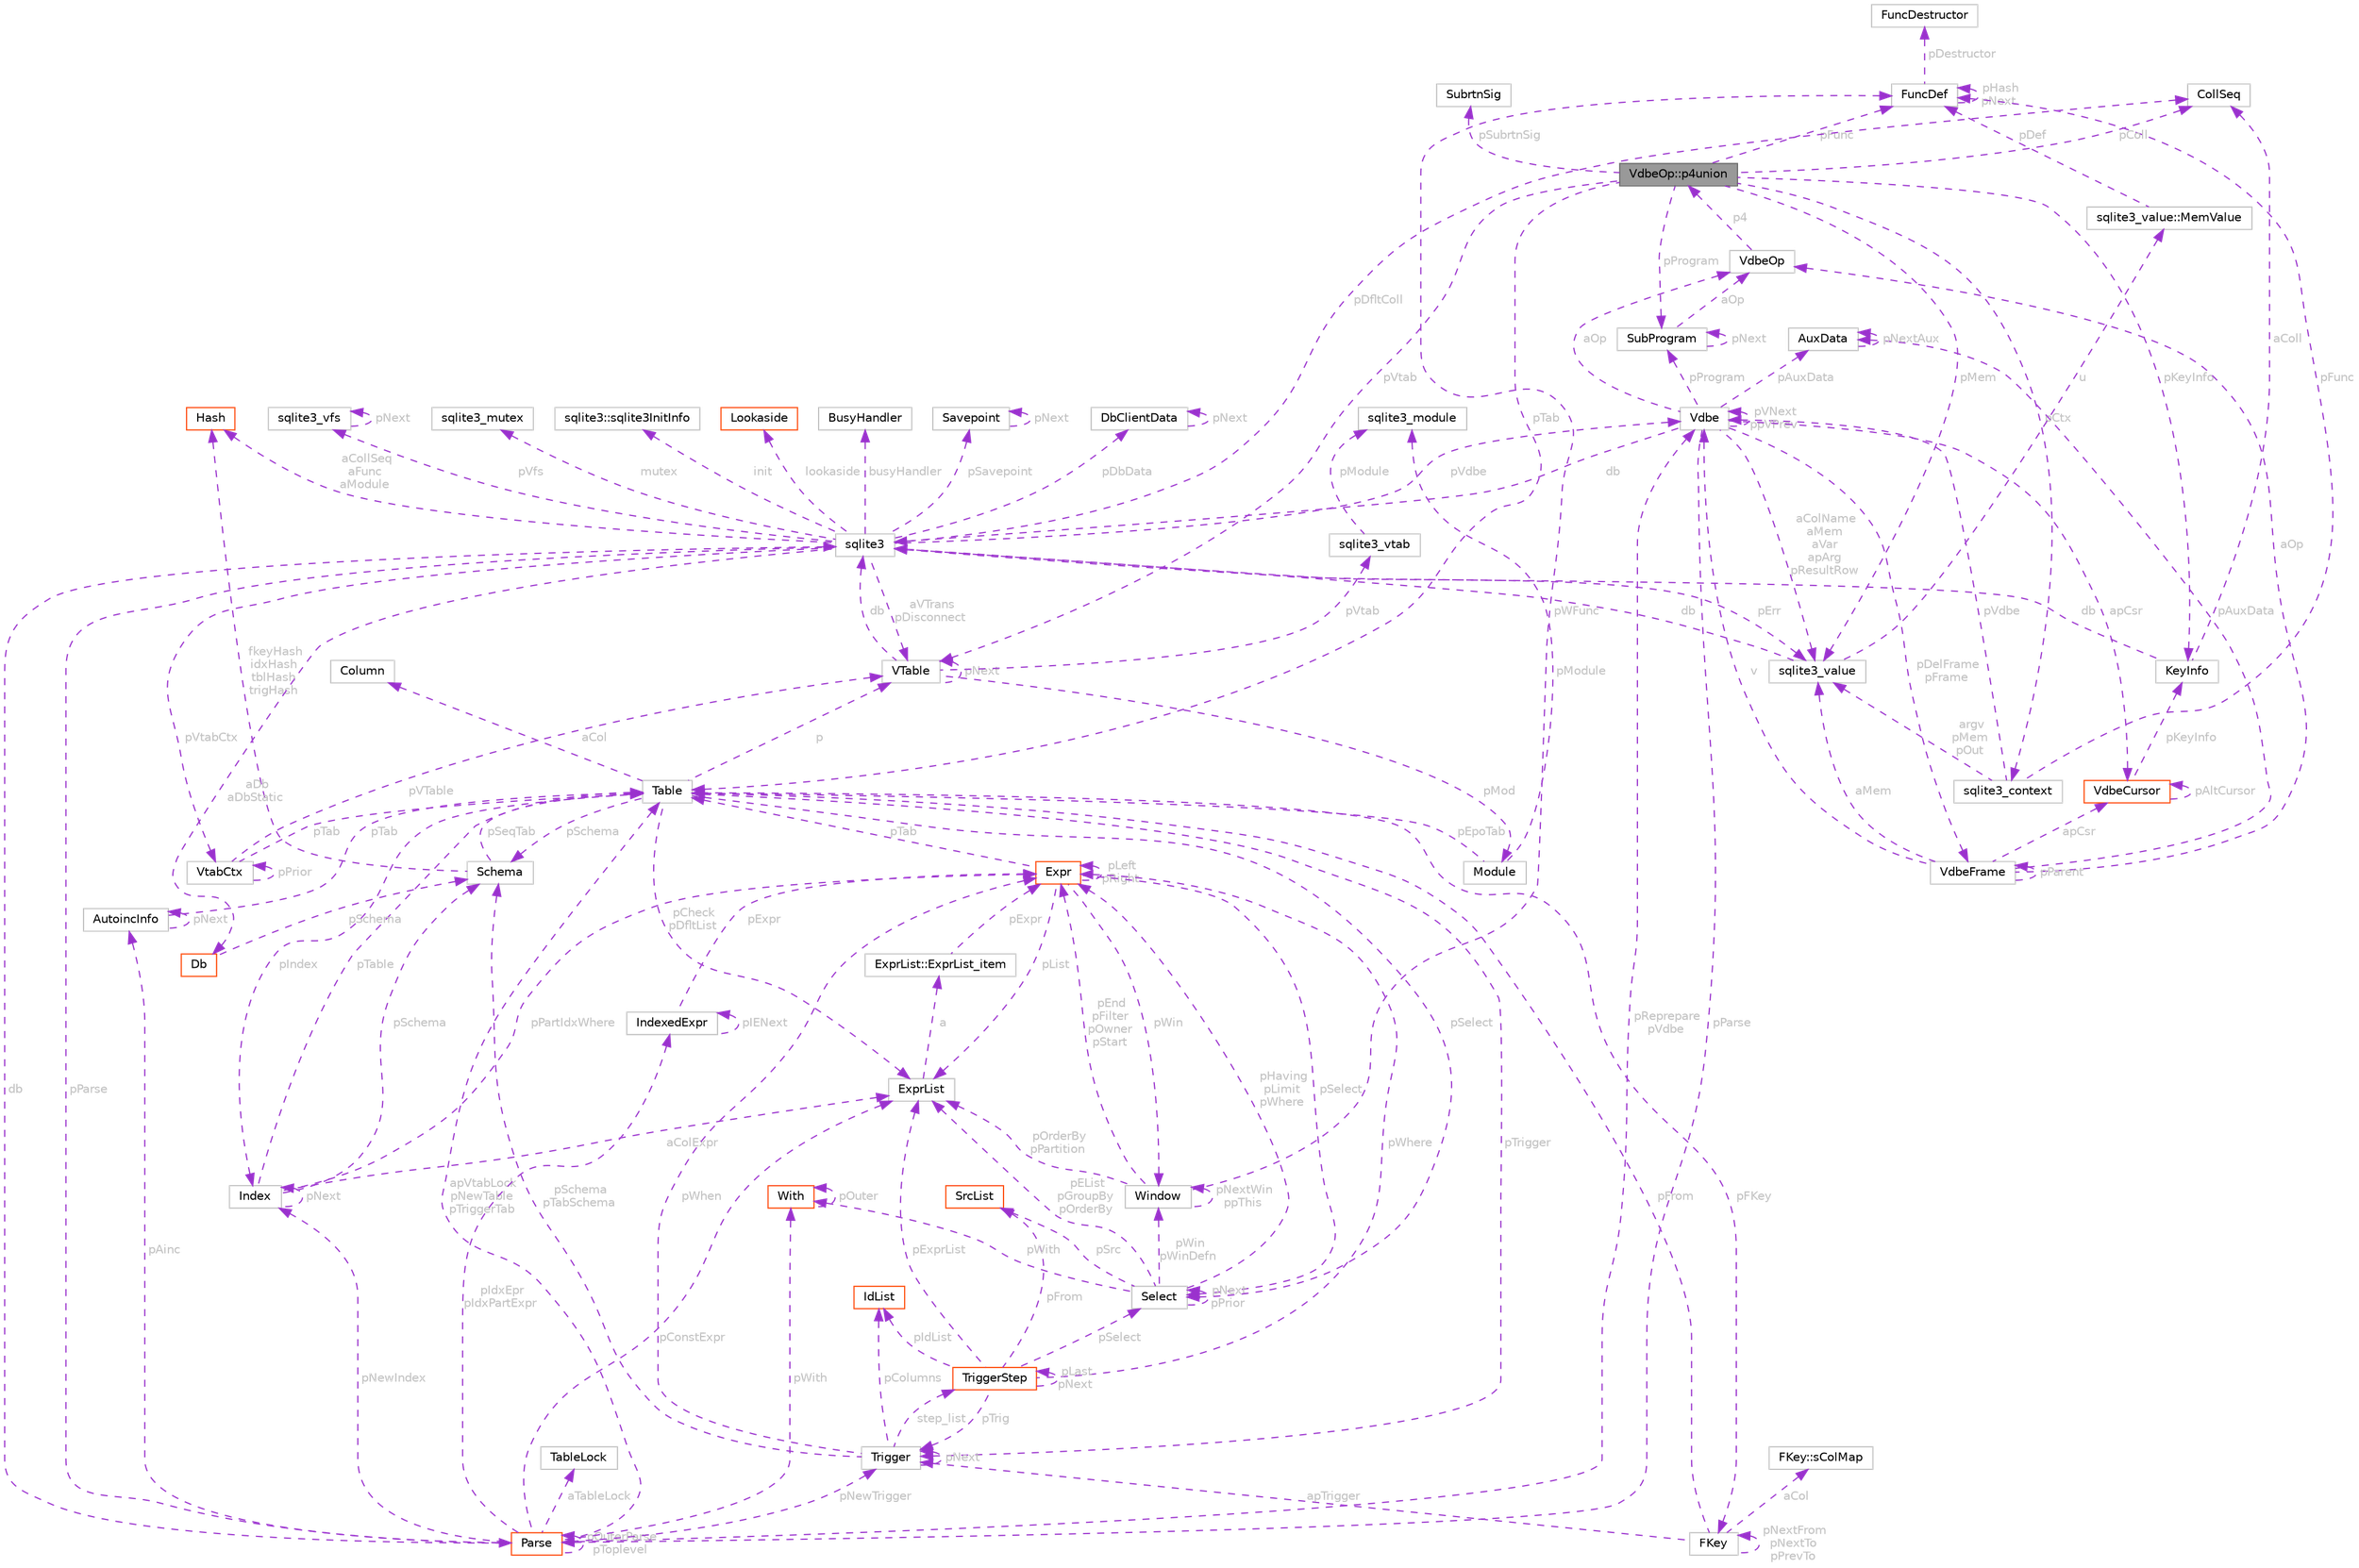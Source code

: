 digraph "VdbeOp::p4union"
{
 // LATEX_PDF_SIZE
  bgcolor="transparent";
  edge [fontname=Helvetica,fontsize=10,labelfontname=Helvetica,labelfontsize=10];
  node [fontname=Helvetica,fontsize=10,shape=box,height=0.2,width=0.4];
  Node1 [id="Node000001",label="VdbeOp::p4union",height=0.2,width=0.4,color="gray40", fillcolor="grey60", style="filled", fontcolor="black",tooltip=" "];
  Node2 -> Node1 [id="edge1_Node000001_Node000002",dir="back",color="darkorchid3",style="dashed",tooltip=" ",label=" pFunc",fontcolor="grey" ];
  Node2 [id="Node000002",label="FuncDef",height=0.2,width=0.4,color="grey75", fillcolor="white", style="filled",URL="$structFuncDef.html",tooltip=" "];
  Node2 -> Node2 [id="edge2_Node000002_Node000002",dir="back",color="darkorchid3",style="dashed",tooltip=" ",label=" pHash\npNext",fontcolor="grey" ];
  Node3 -> Node2 [id="edge3_Node000002_Node000003",dir="back",color="darkorchid3",style="dashed",tooltip=" ",label=" pDestructor",fontcolor="grey" ];
  Node3 [id="Node000003",label="FuncDestructor",height=0.2,width=0.4,color="grey75", fillcolor="white", style="filled",URL="$structFuncDestructor.html",tooltip=" "];
  Node4 -> Node1 [id="edge4_Node000001_Node000004",dir="back",color="darkorchid3",style="dashed",tooltip=" ",label=" pCtx",fontcolor="grey" ];
  Node4 [id="Node000004",label="sqlite3_context",height=0.2,width=0.4,color="grey75", fillcolor="white", style="filled",URL="$structsqlite3__context.html",tooltip=" "];
  Node5 -> Node4 [id="edge5_Node000004_Node000005",dir="back",color="darkorchid3",style="dashed",tooltip=" ",label=" argv\npMem\npOut",fontcolor="grey" ];
  Node5 [id="Node000005",label="sqlite3_value",height=0.2,width=0.4,color="grey75", fillcolor="white", style="filled",URL="$structsqlite3__value.html",tooltip=" "];
  Node6 -> Node5 [id="edge6_Node000005_Node000006",dir="back",color="darkorchid3",style="dashed",tooltip=" ",label=" u",fontcolor="grey" ];
  Node6 [id="Node000006",label="sqlite3_value::MemValue",height=0.2,width=0.4,color="grey75", fillcolor="white", style="filled",URL="$unionsqlite3__value_1_1MemValue.html",tooltip=" "];
  Node2 -> Node6 [id="edge7_Node000006_Node000002",dir="back",color="darkorchid3",style="dashed",tooltip=" ",label=" pDef",fontcolor="grey" ];
  Node7 -> Node5 [id="edge8_Node000005_Node000007",dir="back",color="darkorchid3",style="dashed",tooltip=" ",label=" db",fontcolor="grey" ];
  Node7 [id="Node000007",label="sqlite3",height=0.2,width=0.4,color="grey75", fillcolor="white", style="filled",URL="$structsqlite3.html",tooltip=" "];
  Node8 -> Node7 [id="edge9_Node000007_Node000008",dir="back",color="darkorchid3",style="dashed",tooltip=" ",label=" pVfs",fontcolor="grey" ];
  Node8 [id="Node000008",label="sqlite3_vfs",height=0.2,width=0.4,color="grey75", fillcolor="white", style="filled",URL="$structsqlite3__vfs.html",tooltip=" "];
  Node8 -> Node8 [id="edge10_Node000008_Node000008",dir="back",color="darkorchid3",style="dashed",tooltip=" ",label=" pNext",fontcolor="grey" ];
  Node9 -> Node7 [id="edge11_Node000007_Node000009",dir="back",color="darkorchid3",style="dashed",tooltip=" ",label=" pVdbe",fontcolor="grey" ];
  Node9 [id="Node000009",label="Vdbe",height=0.2,width=0.4,color="grey75", fillcolor="white", style="filled",URL="$structVdbe.html",tooltip=" "];
  Node7 -> Node9 [id="edge12_Node000009_Node000007",dir="back",color="darkorchid3",style="dashed",tooltip=" ",label=" db",fontcolor="grey" ];
  Node9 -> Node9 [id="edge13_Node000009_Node000009",dir="back",color="darkorchid3",style="dashed",tooltip=" ",label=" pVNext\nppVPrev",fontcolor="grey" ];
  Node10 -> Node9 [id="edge14_Node000009_Node000010",dir="back",color="darkorchid3",style="dashed",tooltip=" ",label=" pParse",fontcolor="grey" ];
  Node10 [id="Node000010",label="Parse",height=0.2,width=0.4,color="orangered", fillcolor="white", style="filled",URL="$structParse.html",tooltip=" "];
  Node7 -> Node10 [id="edge15_Node000010_Node000007",dir="back",color="darkorchid3",style="dashed",tooltip=" ",label=" db",fontcolor="grey" ];
  Node9 -> Node10 [id="edge16_Node000010_Node000009",dir="back",color="darkorchid3",style="dashed",tooltip=" ",label=" pReprepare\npVdbe",fontcolor="grey" ];
  Node11 -> Node10 [id="edge17_Node000010_Node000011",dir="back",color="darkorchid3",style="dashed",tooltip=" ",label=" pConstExpr",fontcolor="grey" ];
  Node11 [id="Node000011",label="ExprList",height=0.2,width=0.4,color="grey75", fillcolor="white", style="filled",URL="$structExprList.html",tooltip=" "];
  Node12 -> Node11 [id="edge18_Node000011_Node000012",dir="back",color="darkorchid3",style="dashed",tooltip=" ",label=" a",fontcolor="grey" ];
  Node12 [id="Node000012",label="ExprList::ExprList_item",height=0.2,width=0.4,color="grey75", fillcolor="white", style="filled",URL="$structExprList_1_1ExprList__item.html",tooltip=" "];
  Node13 -> Node12 [id="edge19_Node000012_Node000013",dir="back",color="darkorchid3",style="dashed",tooltip=" ",label=" pExpr",fontcolor="grey" ];
  Node13 [id="Node000013",label="Expr",height=0.2,width=0.4,color="orangered", fillcolor="white", style="filled",URL="$structExpr.html",tooltip=" "];
  Node13 -> Node13 [id="edge20_Node000013_Node000013",dir="back",color="darkorchid3",style="dashed",tooltip=" ",label=" pLeft\npRight",fontcolor="grey" ];
  Node11 -> Node13 [id="edge21_Node000013_Node000011",dir="back",color="darkorchid3",style="dashed",tooltip=" ",label=" pList",fontcolor="grey" ];
  Node14 -> Node13 [id="edge22_Node000013_Node000014",dir="back",color="darkorchid3",style="dashed",tooltip=" ",label=" pSelect",fontcolor="grey" ];
  Node14 [id="Node000014",label="Select",height=0.2,width=0.4,color="grey75", fillcolor="white", style="filled",URL="$structSelect.html",tooltip=" "];
  Node11 -> Node14 [id="edge23_Node000014_Node000011",dir="back",color="darkorchid3",style="dashed",tooltip=" ",label=" pEList\npGroupBy\npOrderBy",fontcolor="grey" ];
  Node15 -> Node14 [id="edge24_Node000014_Node000015",dir="back",color="darkorchid3",style="dashed",tooltip=" ",label=" pSrc",fontcolor="grey" ];
  Node15 [id="Node000015",label="SrcList",height=0.2,width=0.4,color="orangered", fillcolor="white", style="filled",URL="$structSrcList.html",tooltip=" "];
  Node13 -> Node14 [id="edge25_Node000014_Node000013",dir="back",color="darkorchid3",style="dashed",tooltip=" ",label=" pHaving\npLimit\npWhere",fontcolor="grey" ];
  Node14 -> Node14 [id="edge26_Node000014_Node000014",dir="back",color="darkorchid3",style="dashed",tooltip=" ",label=" pNext\npPrior",fontcolor="grey" ];
  Node37 -> Node14 [id="edge27_Node000014_Node000037",dir="back",color="darkorchid3",style="dashed",tooltip=" ",label=" pWith",fontcolor="grey" ];
  Node37 [id="Node000037",label="With",height=0.2,width=0.4,color="orangered", fillcolor="white", style="filled",URL="$structWith.html",tooltip=" "];
  Node37 -> Node37 [id="edge28_Node000037_Node000037",dir="back",color="darkorchid3",style="dashed",tooltip=" ",label=" pOuter",fontcolor="grey" ];
  Node39 -> Node14 [id="edge29_Node000014_Node000039",dir="back",color="darkorchid3",style="dashed",tooltip=" ",label=" pWin\npWinDefn",fontcolor="grey" ];
  Node39 [id="Node000039",label="Window",height=0.2,width=0.4,color="grey75", fillcolor="white", style="filled",URL="$structWindow.html",tooltip=" "];
  Node11 -> Node39 [id="edge30_Node000039_Node000011",dir="back",color="darkorchid3",style="dashed",tooltip=" ",label=" pOrderBy\npPartition",fontcolor="grey" ];
  Node13 -> Node39 [id="edge31_Node000039_Node000013",dir="back",color="darkorchid3",style="dashed",tooltip=" ",label=" pEnd\npFilter\npOwner\npStart",fontcolor="grey" ];
  Node39 -> Node39 [id="edge32_Node000039_Node000039",dir="back",color="darkorchid3",style="dashed",tooltip=" ",label=" pNextWin\nppThis",fontcolor="grey" ];
  Node2 -> Node39 [id="edge33_Node000039_Node000002",dir="back",color="darkorchid3",style="dashed",tooltip=" ",label=" pWFunc",fontcolor="grey" ];
  Node17 -> Node13 [id="edge34_Node000013_Node000017",dir="back",color="darkorchid3",style="dashed",tooltip=" ",label=" pTab",fontcolor="grey" ];
  Node17 [id="Node000017",label="Table",height=0.2,width=0.4,color="grey75", fillcolor="white", style="filled",URL="$structTable.html",tooltip=" "];
  Node18 -> Node17 [id="edge35_Node000017_Node000018",dir="back",color="darkorchid3",style="dashed",tooltip=" ",label=" aCol",fontcolor="grey" ];
  Node18 [id="Node000018",label="Column",height=0.2,width=0.4,color="grey75", fillcolor="white", style="filled",URL="$structColumn.html",tooltip=" "];
  Node19 -> Node17 [id="edge36_Node000017_Node000019",dir="back",color="darkorchid3",style="dashed",tooltip=" ",label=" pIndex",fontcolor="grey" ];
  Node19 [id="Node000019",label="Index",height=0.2,width=0.4,color="grey75", fillcolor="white", style="filled",URL="$structIndex.html",tooltip=" "];
  Node17 -> Node19 [id="edge37_Node000019_Node000017",dir="back",color="darkorchid3",style="dashed",tooltip=" ",label=" pTable",fontcolor="grey" ];
  Node19 -> Node19 [id="edge38_Node000019_Node000019",dir="back",color="darkorchid3",style="dashed",tooltip=" ",label=" pNext",fontcolor="grey" ];
  Node20 -> Node19 [id="edge39_Node000019_Node000020",dir="back",color="darkorchid3",style="dashed",tooltip=" ",label=" pSchema",fontcolor="grey" ];
  Node20 [id="Node000020",label="Schema",height=0.2,width=0.4,color="grey75", fillcolor="white", style="filled",URL="$structSchema.html",tooltip=" "];
  Node21 -> Node20 [id="edge40_Node000020_Node000021",dir="back",color="darkorchid3",style="dashed",tooltip=" ",label=" fkeyHash\nidxHash\ntblHash\ntrigHash",fontcolor="grey" ];
  Node21 [id="Node000021",label="Hash",height=0.2,width=0.4,color="orangered", fillcolor="white", style="filled",URL="$structHash.html",tooltip=" "];
  Node17 -> Node20 [id="edge41_Node000020_Node000017",dir="back",color="darkorchid3",style="dashed",tooltip=" ",label=" pSeqTab",fontcolor="grey" ];
  Node13 -> Node19 [id="edge42_Node000019_Node000013",dir="back",color="darkorchid3",style="dashed",tooltip=" ",label=" pPartIdxWhere",fontcolor="grey" ];
  Node11 -> Node19 [id="edge43_Node000019_Node000011",dir="back",color="darkorchid3",style="dashed",tooltip=" ",label=" aColExpr",fontcolor="grey" ];
  Node11 -> Node17 [id="edge44_Node000017_Node000011",dir="back",color="darkorchid3",style="dashed",tooltip=" ",label=" pCheck\npDfltList",fontcolor="grey" ];
  Node24 -> Node17 [id="edge45_Node000017_Node000024",dir="back",color="darkorchid3",style="dashed",tooltip=" ",label=" pFKey",fontcolor="grey" ];
  Node24 [id="Node000024",label="FKey",height=0.2,width=0.4,color="grey75", fillcolor="white", style="filled",URL="$structFKey.html",tooltip=" "];
  Node17 -> Node24 [id="edge46_Node000024_Node000017",dir="back",color="darkorchid3",style="dashed",tooltip=" ",label=" pFrom",fontcolor="grey" ];
  Node24 -> Node24 [id="edge47_Node000024_Node000024",dir="back",color="darkorchid3",style="dashed",tooltip=" ",label=" pNextFrom\npNextTo\npPrevTo",fontcolor="grey" ];
  Node25 -> Node24 [id="edge48_Node000024_Node000025",dir="back",color="darkorchid3",style="dashed",tooltip=" ",label=" apTrigger",fontcolor="grey" ];
  Node25 [id="Node000025",label="Trigger",height=0.2,width=0.4,color="grey75", fillcolor="white", style="filled",URL="$structTrigger.html",tooltip=" "];
  Node13 -> Node25 [id="edge49_Node000025_Node000013",dir="back",color="darkorchid3",style="dashed",tooltip=" ",label=" pWhen",fontcolor="grey" ];
  Node26 -> Node25 [id="edge50_Node000025_Node000026",dir="back",color="darkorchid3",style="dashed",tooltip=" ",label=" pColumns",fontcolor="grey" ];
  Node26 [id="Node000026",label="IdList",height=0.2,width=0.4,color="orangered", fillcolor="white", style="filled",URL="$structIdList.html",tooltip=" "];
  Node20 -> Node25 [id="edge51_Node000025_Node000020",dir="back",color="darkorchid3",style="dashed",tooltip=" ",label=" pSchema\npTabSchema",fontcolor="grey" ];
  Node28 -> Node25 [id="edge52_Node000025_Node000028",dir="back",color="darkorchid3",style="dashed",tooltip=" ",label=" step_list",fontcolor="grey" ];
  Node28 [id="Node000028",label="TriggerStep",height=0.2,width=0.4,color="orangered", fillcolor="white", style="filled",URL="$structTriggerStep.html",tooltip=" "];
  Node25 -> Node28 [id="edge53_Node000028_Node000025",dir="back",color="darkorchid3",style="dashed",tooltip=" ",label=" pTrig",fontcolor="grey" ];
  Node14 -> Node28 [id="edge54_Node000028_Node000014",dir="back",color="darkorchid3",style="dashed",tooltip=" ",label=" pSelect",fontcolor="grey" ];
  Node15 -> Node28 [id="edge55_Node000028_Node000015",dir="back",color="darkorchid3",style="dashed",tooltip=" ",label=" pFrom",fontcolor="grey" ];
  Node13 -> Node28 [id="edge56_Node000028_Node000013",dir="back",color="darkorchid3",style="dashed",tooltip=" ",label=" pWhere",fontcolor="grey" ];
  Node11 -> Node28 [id="edge57_Node000028_Node000011",dir="back",color="darkorchid3",style="dashed",tooltip=" ",label=" pExprList",fontcolor="grey" ];
  Node26 -> Node28 [id="edge58_Node000028_Node000026",dir="back",color="darkorchid3",style="dashed",tooltip=" ",label=" pIdList",fontcolor="grey" ];
  Node28 -> Node28 [id="edge59_Node000028_Node000028",dir="back",color="darkorchid3",style="dashed",tooltip=" ",label=" pLast\npNext",fontcolor="grey" ];
  Node25 -> Node25 [id="edge60_Node000025_Node000025",dir="back",color="darkorchid3",style="dashed",tooltip=" ",label=" pNext",fontcolor="grey" ];
  Node30 -> Node24 [id="edge61_Node000024_Node000030",dir="back",color="darkorchid3",style="dashed",tooltip=" ",label=" aCol",fontcolor="grey" ];
  Node30 [id="Node000030",label="FKey::sColMap",height=0.2,width=0.4,color="grey75", fillcolor="white", style="filled",URL="$structFKey_1_1sColMap.html",tooltip=" "];
  Node14 -> Node17 [id="edge62_Node000017_Node000014",dir="back",color="darkorchid3",style="dashed",tooltip=" ",label=" pSelect",fontcolor="grey" ];
  Node31 -> Node17 [id="edge63_Node000017_Node000031",dir="back",color="darkorchid3",style="dashed",tooltip=" ",label=" p",fontcolor="grey" ];
  Node31 [id="Node000031",label="VTable",height=0.2,width=0.4,color="grey75", fillcolor="white", style="filled",URL="$structVTable.html",tooltip=" "];
  Node7 -> Node31 [id="edge64_Node000031_Node000007",dir="back",color="darkorchid3",style="dashed",tooltip=" ",label=" db",fontcolor="grey" ];
  Node32 -> Node31 [id="edge65_Node000031_Node000032",dir="back",color="darkorchid3",style="dashed",tooltip=" ",label=" pMod",fontcolor="grey" ];
  Node32 [id="Node000032",label="Module",height=0.2,width=0.4,color="grey75", fillcolor="white", style="filled",URL="$structModule.html",tooltip=" "];
  Node33 -> Node32 [id="edge66_Node000032_Node000033",dir="back",color="darkorchid3",style="dashed",tooltip=" ",label=" pModule",fontcolor="grey" ];
  Node33 [id="Node000033",label="sqlite3_module",height=0.2,width=0.4,color="grey75", fillcolor="white", style="filled",URL="$structsqlite3__module.html",tooltip=" "];
  Node17 -> Node32 [id="edge67_Node000032_Node000017",dir="back",color="darkorchid3",style="dashed",tooltip=" ",label=" pEpoTab",fontcolor="grey" ];
  Node34 -> Node31 [id="edge68_Node000031_Node000034",dir="back",color="darkorchid3",style="dashed",tooltip=" ",label=" pVtab",fontcolor="grey" ];
  Node34 [id="Node000034",label="sqlite3_vtab",height=0.2,width=0.4,color="grey75", fillcolor="white", style="filled",URL="$structsqlite3__vtab.html",tooltip=" "];
  Node33 -> Node34 [id="edge69_Node000034_Node000033",dir="back",color="darkorchid3",style="dashed",tooltip=" ",label=" pModule",fontcolor="grey" ];
  Node31 -> Node31 [id="edge70_Node000031_Node000031",dir="back",color="darkorchid3",style="dashed",tooltip=" ",label=" pNext",fontcolor="grey" ];
  Node25 -> Node17 [id="edge71_Node000017_Node000025",dir="back",color="darkorchid3",style="dashed",tooltip=" ",label=" pTrigger",fontcolor="grey" ];
  Node20 -> Node17 [id="edge72_Node000017_Node000020",dir="back",color="darkorchid3",style="dashed",tooltip=" ",label=" pSchema",fontcolor="grey" ];
  Node39 -> Node13 [id="edge73_Node000013_Node000039",dir="back",color="darkorchid3",style="dashed",tooltip=" ",label=" pWin",fontcolor="grey" ];
  Node43 -> Node10 [id="edge74_Node000010_Node000043",dir="back",color="darkorchid3",style="dashed",tooltip=" ",label=" pIdxEpr\npIdxPartExpr",fontcolor="grey" ];
  Node43 [id="Node000043",label="IndexedExpr",height=0.2,width=0.4,color="grey75", fillcolor="white", style="filled",URL="$structIndexedExpr.html",tooltip=" "];
  Node13 -> Node43 [id="edge75_Node000043_Node000013",dir="back",color="darkorchid3",style="dashed",tooltip=" ",label=" pExpr",fontcolor="grey" ];
  Node43 -> Node43 [id="edge76_Node000043_Node000043",dir="back",color="darkorchid3",style="dashed",tooltip=" ",label=" pIENext",fontcolor="grey" ];
  Node44 -> Node10 [id="edge77_Node000010_Node000044",dir="back",color="darkorchid3",style="dashed",tooltip=" ",label=" aTableLock",fontcolor="grey" ];
  Node44 [id="Node000044",label="TableLock",height=0.2,width=0.4,color="grey75", fillcolor="white", style="filled",URL="$structTableLock.html",tooltip=" "];
  Node45 -> Node10 [id="edge78_Node000010_Node000045",dir="back",color="darkorchid3",style="dashed",tooltip=" ",label=" pAinc",fontcolor="grey" ];
  Node45 [id="Node000045",label="AutoincInfo",height=0.2,width=0.4,color="grey75", fillcolor="white", style="filled",URL="$structAutoincInfo.html",tooltip=" "];
  Node45 -> Node45 [id="edge79_Node000045_Node000045",dir="back",color="darkorchid3",style="dashed",tooltip=" ",label=" pNext",fontcolor="grey" ];
  Node17 -> Node45 [id="edge80_Node000045_Node000017",dir="back",color="darkorchid3",style="dashed",tooltip=" ",label=" pTab",fontcolor="grey" ];
  Node10 -> Node10 [id="edge81_Node000010_Node000010",dir="back",color="darkorchid3",style="dashed",tooltip=" ",label=" pOuterParse\npToplevel",fontcolor="grey" ];
  Node17 -> Node10 [id="edge82_Node000010_Node000017",dir="back",color="darkorchid3",style="dashed",tooltip=" ",label=" apVtabLock\npNewTable\npTriggerTab",fontcolor="grey" ];
  Node19 -> Node10 [id="edge83_Node000010_Node000019",dir="back",color="darkorchid3",style="dashed",tooltip=" ",label=" pNewIndex",fontcolor="grey" ];
  Node25 -> Node10 [id="edge84_Node000010_Node000025",dir="back",color="darkorchid3",style="dashed",tooltip=" ",label=" pNewTrigger",fontcolor="grey" ];
  Node37 -> Node10 [id="edge85_Node000010_Node000037",dir="back",color="darkorchid3",style="dashed",tooltip=" ",label=" pWith",fontcolor="grey" ];
  Node5 -> Node9 [id="edge86_Node000009_Node000005",dir="back",color="darkorchid3",style="dashed",tooltip=" ",label=" aColName\naMem\naVar\napArg\npResultRow",fontcolor="grey" ];
  Node53 -> Node9 [id="edge87_Node000009_Node000053",dir="back",color="darkorchid3",style="dashed",tooltip=" ",label=" apCsr",fontcolor="grey" ];
  Node53 [id="Node000053",label="VdbeCursor",height=0.2,width=0.4,color="orangered", fillcolor="white", style="filled",URL="$structVdbeCursor.html",tooltip=" "];
  Node53 -> Node53 [id="edge88_Node000053_Node000053",dir="back",color="darkorchid3",style="dashed",tooltip=" ",label=" pAltCursor",fontcolor="grey" ];
  Node69 -> Node53 [id="edge89_Node000053_Node000069",dir="back",color="darkorchid3",style="dashed",tooltip=" ",label=" pKeyInfo",fontcolor="grey" ];
  Node69 [id="Node000069",label="KeyInfo",height=0.2,width=0.4,color="grey75", fillcolor="white", style="filled",URL="$structKeyInfo.html",tooltip=" "];
  Node7 -> Node69 [id="edge90_Node000069_Node000007",dir="back",color="darkorchid3",style="dashed",tooltip=" ",label=" db",fontcolor="grey" ];
  Node70 -> Node69 [id="edge91_Node000069_Node000070",dir="back",color="darkorchid3",style="dashed",tooltip=" ",label=" aColl",fontcolor="grey" ];
  Node70 [id="Node000070",label="CollSeq",height=0.2,width=0.4,color="grey75", fillcolor="white", style="filled",URL="$structCollSeq.html",tooltip=" "];
  Node48 -> Node9 [id="edge92_Node000009_Node000048",dir="back",color="darkorchid3",style="dashed",tooltip=" ",label=" aOp",fontcolor="grey" ];
  Node48 [id="Node000048",label="VdbeOp",height=0.2,width=0.4,color="grey75", fillcolor="white", style="filled",URL="$structVdbeOp.html",tooltip=" "];
  Node1 -> Node48 [id="edge93_Node000048_Node000001",dir="back",color="darkorchid3",style="dashed",tooltip=" ",label=" p4",fontcolor="grey" ];
  Node86 -> Node9 [id="edge94_Node000009_Node000086",dir="back",color="darkorchid3",style="dashed",tooltip=" ",label=" pDelFrame\npFrame",fontcolor="grey" ];
  Node86 [id="Node000086",label="VdbeFrame",height=0.2,width=0.4,color="grey75", fillcolor="white", style="filled",URL="$structVdbeFrame.html",tooltip=" "];
  Node9 -> Node86 [id="edge95_Node000086_Node000009",dir="back",color="darkorchid3",style="dashed",tooltip=" ",label=" v",fontcolor="grey" ];
  Node86 -> Node86 [id="edge96_Node000086_Node000086",dir="back",color="darkorchid3",style="dashed",tooltip=" ",label=" pParent",fontcolor="grey" ];
  Node48 -> Node86 [id="edge97_Node000086_Node000048",dir="back",color="darkorchid3",style="dashed",tooltip=" ",label=" aOp",fontcolor="grey" ];
  Node5 -> Node86 [id="edge98_Node000086_Node000005",dir="back",color="darkorchid3",style="dashed",tooltip=" ",label=" aMem",fontcolor="grey" ];
  Node53 -> Node86 [id="edge99_Node000086_Node000053",dir="back",color="darkorchid3",style="dashed",tooltip=" ",label=" apCsr",fontcolor="grey" ];
  Node87 -> Node86 [id="edge100_Node000086_Node000087",dir="back",color="darkorchid3",style="dashed",tooltip=" ",label=" pAuxData",fontcolor="grey" ];
  Node87 [id="Node000087",label="AuxData",height=0.2,width=0.4,color="grey75", fillcolor="white", style="filled",URL="$structAuxData.html",tooltip=" "];
  Node87 -> Node87 [id="edge101_Node000087_Node000087",dir="back",color="darkorchid3",style="dashed",tooltip=" ",label=" pNextAux",fontcolor="grey" ];
  Node47 -> Node9 [id="edge102_Node000009_Node000047",dir="back",color="darkorchid3",style="dashed",tooltip=" ",label=" pProgram",fontcolor="grey" ];
  Node47 [id="Node000047",label="SubProgram",height=0.2,width=0.4,color="grey75", fillcolor="white", style="filled",URL="$structSubProgram.html",tooltip=" "];
  Node48 -> Node47 [id="edge103_Node000047_Node000048",dir="back",color="darkorchid3",style="dashed",tooltip=" ",label=" aOp",fontcolor="grey" ];
  Node47 -> Node47 [id="edge104_Node000047_Node000047",dir="back",color="darkorchid3",style="dashed",tooltip=" ",label=" pNext",fontcolor="grey" ];
  Node87 -> Node9 [id="edge105_Node000009_Node000087",dir="back",color="darkorchid3",style="dashed",tooltip=" ",label=" pAuxData",fontcolor="grey" ];
  Node70 -> Node7 [id="edge106_Node000007_Node000070",dir="back",color="darkorchid3",style="dashed",tooltip=" ",label=" pDfltColl",fontcolor="grey" ];
  Node72 -> Node7 [id="edge107_Node000007_Node000072",dir="back",color="darkorchid3",style="dashed",tooltip=" ",label=" mutex",fontcolor="grey" ];
  Node72 [id="Node000072",label="sqlite3_mutex",height=0.2,width=0.4,color="grey75", fillcolor="white", style="filled",URL="$structsqlite3__mutex.html",tooltip=" "];
  Node88 -> Node7 [id="edge108_Node000007_Node000088",dir="back",color="darkorchid3",style="dashed",tooltip=" ",label=" aDb\naDbStatic",fontcolor="grey" ];
  Node88 [id="Node000088",label="Db",height=0.2,width=0.4,color="orangered", fillcolor="white", style="filled",URL="$structDb.html",tooltip=" "];
  Node20 -> Node88 [id="edge109_Node000088_Node000020",dir="back",color="darkorchid3",style="dashed",tooltip=" ",label=" pSchema",fontcolor="grey" ];
  Node89 -> Node7 [id="edge110_Node000007_Node000089",dir="back",color="darkorchid3",style="dashed",tooltip=" ",label=" init",fontcolor="grey" ];
  Node89 [id="Node000089",label="sqlite3::sqlite3InitInfo",height=0.2,width=0.4,color="grey75", fillcolor="white", style="filled",URL="$structsqlite3_1_1sqlite3InitInfo.html",tooltip=" "];
  Node10 -> Node7 [id="edge111_Node000007_Node000010",dir="back",color="darkorchid3",style="dashed",tooltip=" ",label=" pParse",fontcolor="grey" ];
  Node5 -> Node7 [id="edge112_Node000007_Node000005",dir="back",color="darkorchid3",style="dashed",tooltip=" ",label=" pErr",fontcolor="grey" ];
  Node90 -> Node7 [id="edge113_Node000007_Node000090",dir="back",color="darkorchid3",style="dashed",tooltip=" ",label=" lookaside",fontcolor="grey" ];
  Node90 [id="Node000090",label="Lookaside",height=0.2,width=0.4,color="orangered", fillcolor="white", style="filled",URL="$structLookaside.html",tooltip=" "];
  Node21 -> Node7 [id="edge114_Node000007_Node000021",dir="back",color="darkorchid3",style="dashed",tooltip=" ",label=" aCollSeq\naFunc\naModule",fontcolor="grey" ];
  Node92 -> Node7 [id="edge115_Node000007_Node000092",dir="back",color="darkorchid3",style="dashed",tooltip=" ",label=" pVtabCtx",fontcolor="grey" ];
  Node92 [id="Node000092",label="VtabCtx",height=0.2,width=0.4,color="grey75", fillcolor="white", style="filled",URL="$structVtabCtx.html",tooltip=" "];
  Node31 -> Node92 [id="edge116_Node000092_Node000031",dir="back",color="darkorchid3",style="dashed",tooltip=" ",label=" pVTable",fontcolor="grey" ];
  Node17 -> Node92 [id="edge117_Node000092_Node000017",dir="back",color="darkorchid3",style="dashed",tooltip=" ",label=" pTab",fontcolor="grey" ];
  Node92 -> Node92 [id="edge118_Node000092_Node000092",dir="back",color="darkorchid3",style="dashed",tooltip=" ",label=" pPrior",fontcolor="grey" ];
  Node31 -> Node7 [id="edge119_Node000007_Node000031",dir="back",color="darkorchid3",style="dashed",tooltip=" ",label=" aVTrans\npDisconnect",fontcolor="grey" ];
  Node93 -> Node7 [id="edge120_Node000007_Node000093",dir="back",color="darkorchid3",style="dashed",tooltip=" ",label=" busyHandler",fontcolor="grey" ];
  Node93 [id="Node000093",label="BusyHandler",height=0.2,width=0.4,color="grey75", fillcolor="white", style="filled",URL="$structBusyHandler.html",tooltip=" "];
  Node94 -> Node7 [id="edge121_Node000007_Node000094",dir="back",color="darkorchid3",style="dashed",tooltip=" ",label=" pSavepoint",fontcolor="grey" ];
  Node94 [id="Node000094",label="Savepoint",height=0.2,width=0.4,color="grey75", fillcolor="white", style="filled",URL="$structSavepoint.html",tooltip=" "];
  Node94 -> Node94 [id="edge122_Node000094_Node000094",dir="back",color="darkorchid3",style="dashed",tooltip=" ",label=" pNext",fontcolor="grey" ];
  Node95 -> Node7 [id="edge123_Node000007_Node000095",dir="back",color="darkorchid3",style="dashed",tooltip=" ",label=" pDbData",fontcolor="grey" ];
  Node95 [id="Node000095",label="DbClientData",height=0.2,width=0.4,color="grey75", fillcolor="white", style="filled",URL="$structDbClientData.html",tooltip=" "];
  Node95 -> Node95 [id="edge124_Node000095_Node000095",dir="back",color="darkorchid3",style="dashed",tooltip=" ",label=" pNext",fontcolor="grey" ];
  Node2 -> Node4 [id="edge125_Node000004_Node000002",dir="back",color="darkorchid3",style="dashed",tooltip=" ",label=" pFunc",fontcolor="grey" ];
  Node9 -> Node4 [id="edge126_Node000004_Node000009",dir="back",color="darkorchid3",style="dashed",tooltip=" ",label=" pVdbe",fontcolor="grey" ];
  Node70 -> Node1 [id="edge127_Node000001_Node000070",dir="back",color="darkorchid3",style="dashed",tooltip=" ",label=" pColl",fontcolor="grey" ];
  Node5 -> Node1 [id="edge128_Node000001_Node000005",dir="back",color="darkorchid3",style="dashed",tooltip=" ",label=" pMem",fontcolor="grey" ];
  Node31 -> Node1 [id="edge129_Node000001_Node000031",dir="back",color="darkorchid3",style="dashed",tooltip=" ",label=" pVtab",fontcolor="grey" ];
  Node69 -> Node1 [id="edge130_Node000001_Node000069",dir="back",color="darkorchid3",style="dashed",tooltip=" ",label=" pKeyInfo",fontcolor="grey" ];
  Node47 -> Node1 [id="edge131_Node000001_Node000047",dir="back",color="darkorchid3",style="dashed",tooltip=" ",label=" pProgram",fontcolor="grey" ];
  Node17 -> Node1 [id="edge132_Node000001_Node000017",dir="back",color="darkorchid3",style="dashed",tooltip=" ",label=" pTab",fontcolor="grey" ];
  Node96 -> Node1 [id="edge133_Node000001_Node000096",dir="back",color="darkorchid3",style="dashed",tooltip=" ",label=" pSubrtnSig",fontcolor="grey" ];
  Node96 [id="Node000096",label="SubrtnSig",height=0.2,width=0.4,color="grey75", fillcolor="white", style="filled",URL="$structSubrtnSig.html",tooltip=" "];
}

